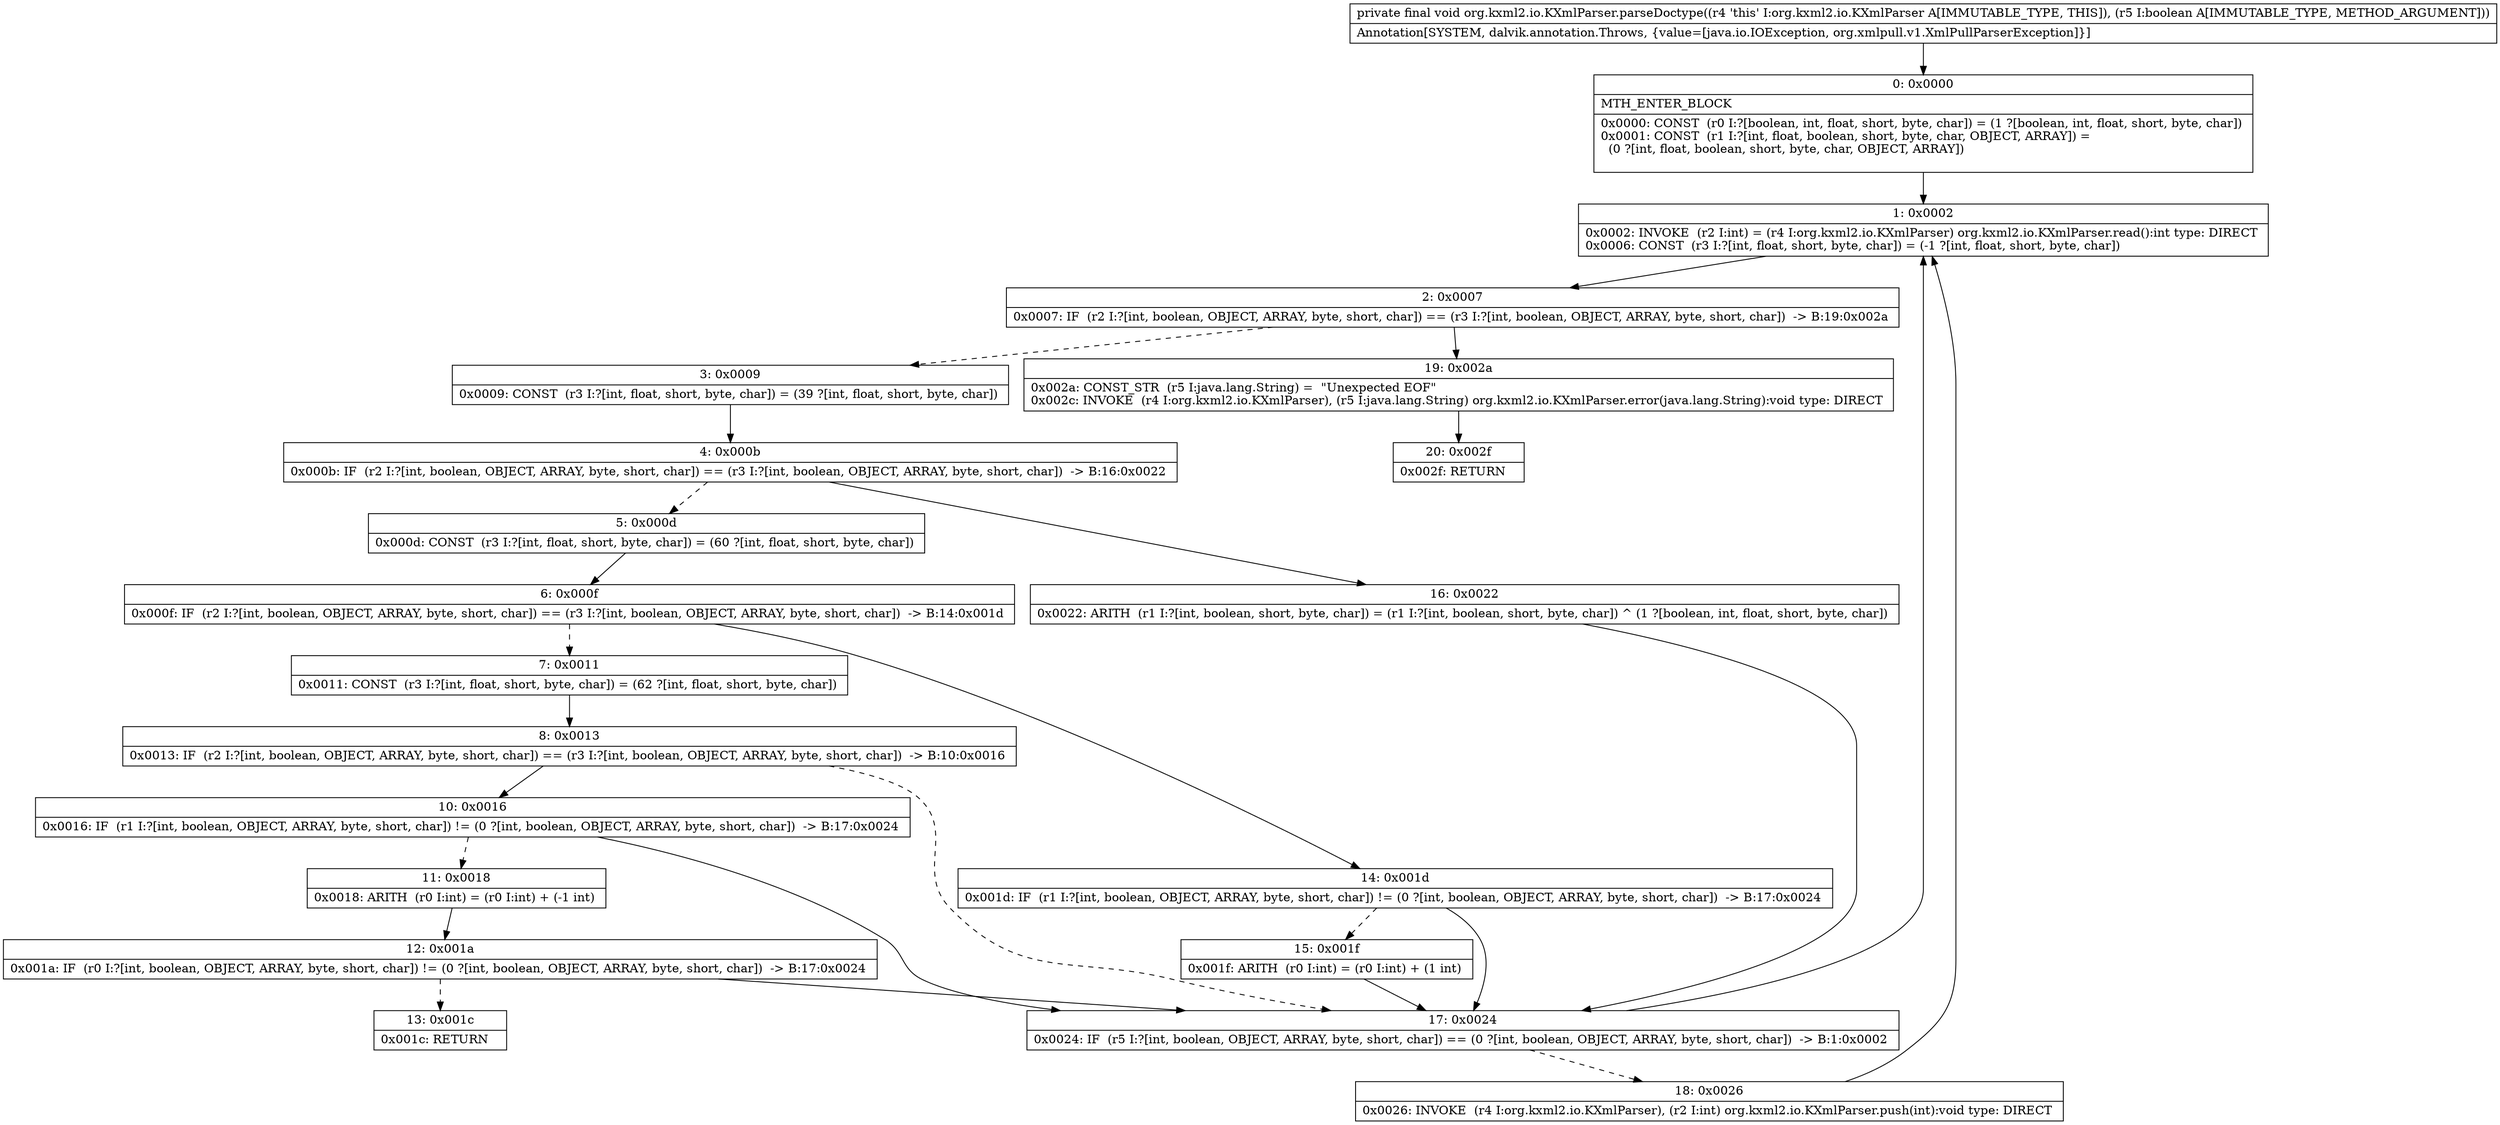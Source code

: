 digraph "CFG fororg.kxml2.io.KXmlParser.parseDoctype(Z)V" {
Node_0 [shape=record,label="{0\:\ 0x0000|MTH_ENTER_BLOCK\l|0x0000: CONST  (r0 I:?[boolean, int, float, short, byte, char]) = (1 ?[boolean, int, float, short, byte, char]) \l0x0001: CONST  (r1 I:?[int, float, boolean, short, byte, char, OBJECT, ARRAY]) = \l  (0 ?[int, float, boolean, short, byte, char, OBJECT, ARRAY])\l \l}"];
Node_1 [shape=record,label="{1\:\ 0x0002|0x0002: INVOKE  (r2 I:int) = (r4 I:org.kxml2.io.KXmlParser) org.kxml2.io.KXmlParser.read():int type: DIRECT \l0x0006: CONST  (r3 I:?[int, float, short, byte, char]) = (\-1 ?[int, float, short, byte, char]) \l}"];
Node_2 [shape=record,label="{2\:\ 0x0007|0x0007: IF  (r2 I:?[int, boolean, OBJECT, ARRAY, byte, short, char]) == (r3 I:?[int, boolean, OBJECT, ARRAY, byte, short, char])  \-\> B:19:0x002a \l}"];
Node_3 [shape=record,label="{3\:\ 0x0009|0x0009: CONST  (r3 I:?[int, float, short, byte, char]) = (39 ?[int, float, short, byte, char]) \l}"];
Node_4 [shape=record,label="{4\:\ 0x000b|0x000b: IF  (r2 I:?[int, boolean, OBJECT, ARRAY, byte, short, char]) == (r3 I:?[int, boolean, OBJECT, ARRAY, byte, short, char])  \-\> B:16:0x0022 \l}"];
Node_5 [shape=record,label="{5\:\ 0x000d|0x000d: CONST  (r3 I:?[int, float, short, byte, char]) = (60 ?[int, float, short, byte, char]) \l}"];
Node_6 [shape=record,label="{6\:\ 0x000f|0x000f: IF  (r2 I:?[int, boolean, OBJECT, ARRAY, byte, short, char]) == (r3 I:?[int, boolean, OBJECT, ARRAY, byte, short, char])  \-\> B:14:0x001d \l}"];
Node_7 [shape=record,label="{7\:\ 0x0011|0x0011: CONST  (r3 I:?[int, float, short, byte, char]) = (62 ?[int, float, short, byte, char]) \l}"];
Node_8 [shape=record,label="{8\:\ 0x0013|0x0013: IF  (r2 I:?[int, boolean, OBJECT, ARRAY, byte, short, char]) == (r3 I:?[int, boolean, OBJECT, ARRAY, byte, short, char])  \-\> B:10:0x0016 \l}"];
Node_10 [shape=record,label="{10\:\ 0x0016|0x0016: IF  (r1 I:?[int, boolean, OBJECT, ARRAY, byte, short, char]) != (0 ?[int, boolean, OBJECT, ARRAY, byte, short, char])  \-\> B:17:0x0024 \l}"];
Node_11 [shape=record,label="{11\:\ 0x0018|0x0018: ARITH  (r0 I:int) = (r0 I:int) + (\-1 int) \l}"];
Node_12 [shape=record,label="{12\:\ 0x001a|0x001a: IF  (r0 I:?[int, boolean, OBJECT, ARRAY, byte, short, char]) != (0 ?[int, boolean, OBJECT, ARRAY, byte, short, char])  \-\> B:17:0x0024 \l}"];
Node_13 [shape=record,label="{13\:\ 0x001c|0x001c: RETURN   \l}"];
Node_14 [shape=record,label="{14\:\ 0x001d|0x001d: IF  (r1 I:?[int, boolean, OBJECT, ARRAY, byte, short, char]) != (0 ?[int, boolean, OBJECT, ARRAY, byte, short, char])  \-\> B:17:0x0024 \l}"];
Node_15 [shape=record,label="{15\:\ 0x001f|0x001f: ARITH  (r0 I:int) = (r0 I:int) + (1 int) \l}"];
Node_16 [shape=record,label="{16\:\ 0x0022|0x0022: ARITH  (r1 I:?[int, boolean, short, byte, char]) = (r1 I:?[int, boolean, short, byte, char]) ^ (1 ?[boolean, int, float, short, byte, char]) \l}"];
Node_17 [shape=record,label="{17\:\ 0x0024|0x0024: IF  (r5 I:?[int, boolean, OBJECT, ARRAY, byte, short, char]) == (0 ?[int, boolean, OBJECT, ARRAY, byte, short, char])  \-\> B:1:0x0002 \l}"];
Node_18 [shape=record,label="{18\:\ 0x0026|0x0026: INVOKE  (r4 I:org.kxml2.io.KXmlParser), (r2 I:int) org.kxml2.io.KXmlParser.push(int):void type: DIRECT \l}"];
Node_19 [shape=record,label="{19\:\ 0x002a|0x002a: CONST_STR  (r5 I:java.lang.String) =  \"Unexpected EOF\" \l0x002c: INVOKE  (r4 I:org.kxml2.io.KXmlParser), (r5 I:java.lang.String) org.kxml2.io.KXmlParser.error(java.lang.String):void type: DIRECT \l}"];
Node_20 [shape=record,label="{20\:\ 0x002f|0x002f: RETURN   \l}"];
MethodNode[shape=record,label="{private final void org.kxml2.io.KXmlParser.parseDoctype((r4 'this' I:org.kxml2.io.KXmlParser A[IMMUTABLE_TYPE, THIS]), (r5 I:boolean A[IMMUTABLE_TYPE, METHOD_ARGUMENT]))  | Annotation[SYSTEM, dalvik.annotation.Throws, \{value=[java.io.IOException, org.xmlpull.v1.XmlPullParserException]\}]\l}"];
MethodNode -> Node_0;
Node_0 -> Node_1;
Node_1 -> Node_2;
Node_2 -> Node_3[style=dashed];
Node_2 -> Node_19;
Node_3 -> Node_4;
Node_4 -> Node_5[style=dashed];
Node_4 -> Node_16;
Node_5 -> Node_6;
Node_6 -> Node_7[style=dashed];
Node_6 -> Node_14;
Node_7 -> Node_8;
Node_8 -> Node_10;
Node_8 -> Node_17[style=dashed];
Node_10 -> Node_11[style=dashed];
Node_10 -> Node_17;
Node_11 -> Node_12;
Node_12 -> Node_13[style=dashed];
Node_12 -> Node_17;
Node_14 -> Node_15[style=dashed];
Node_14 -> Node_17;
Node_15 -> Node_17;
Node_16 -> Node_17;
Node_17 -> Node_1;
Node_17 -> Node_18[style=dashed];
Node_18 -> Node_1;
Node_19 -> Node_20;
}

